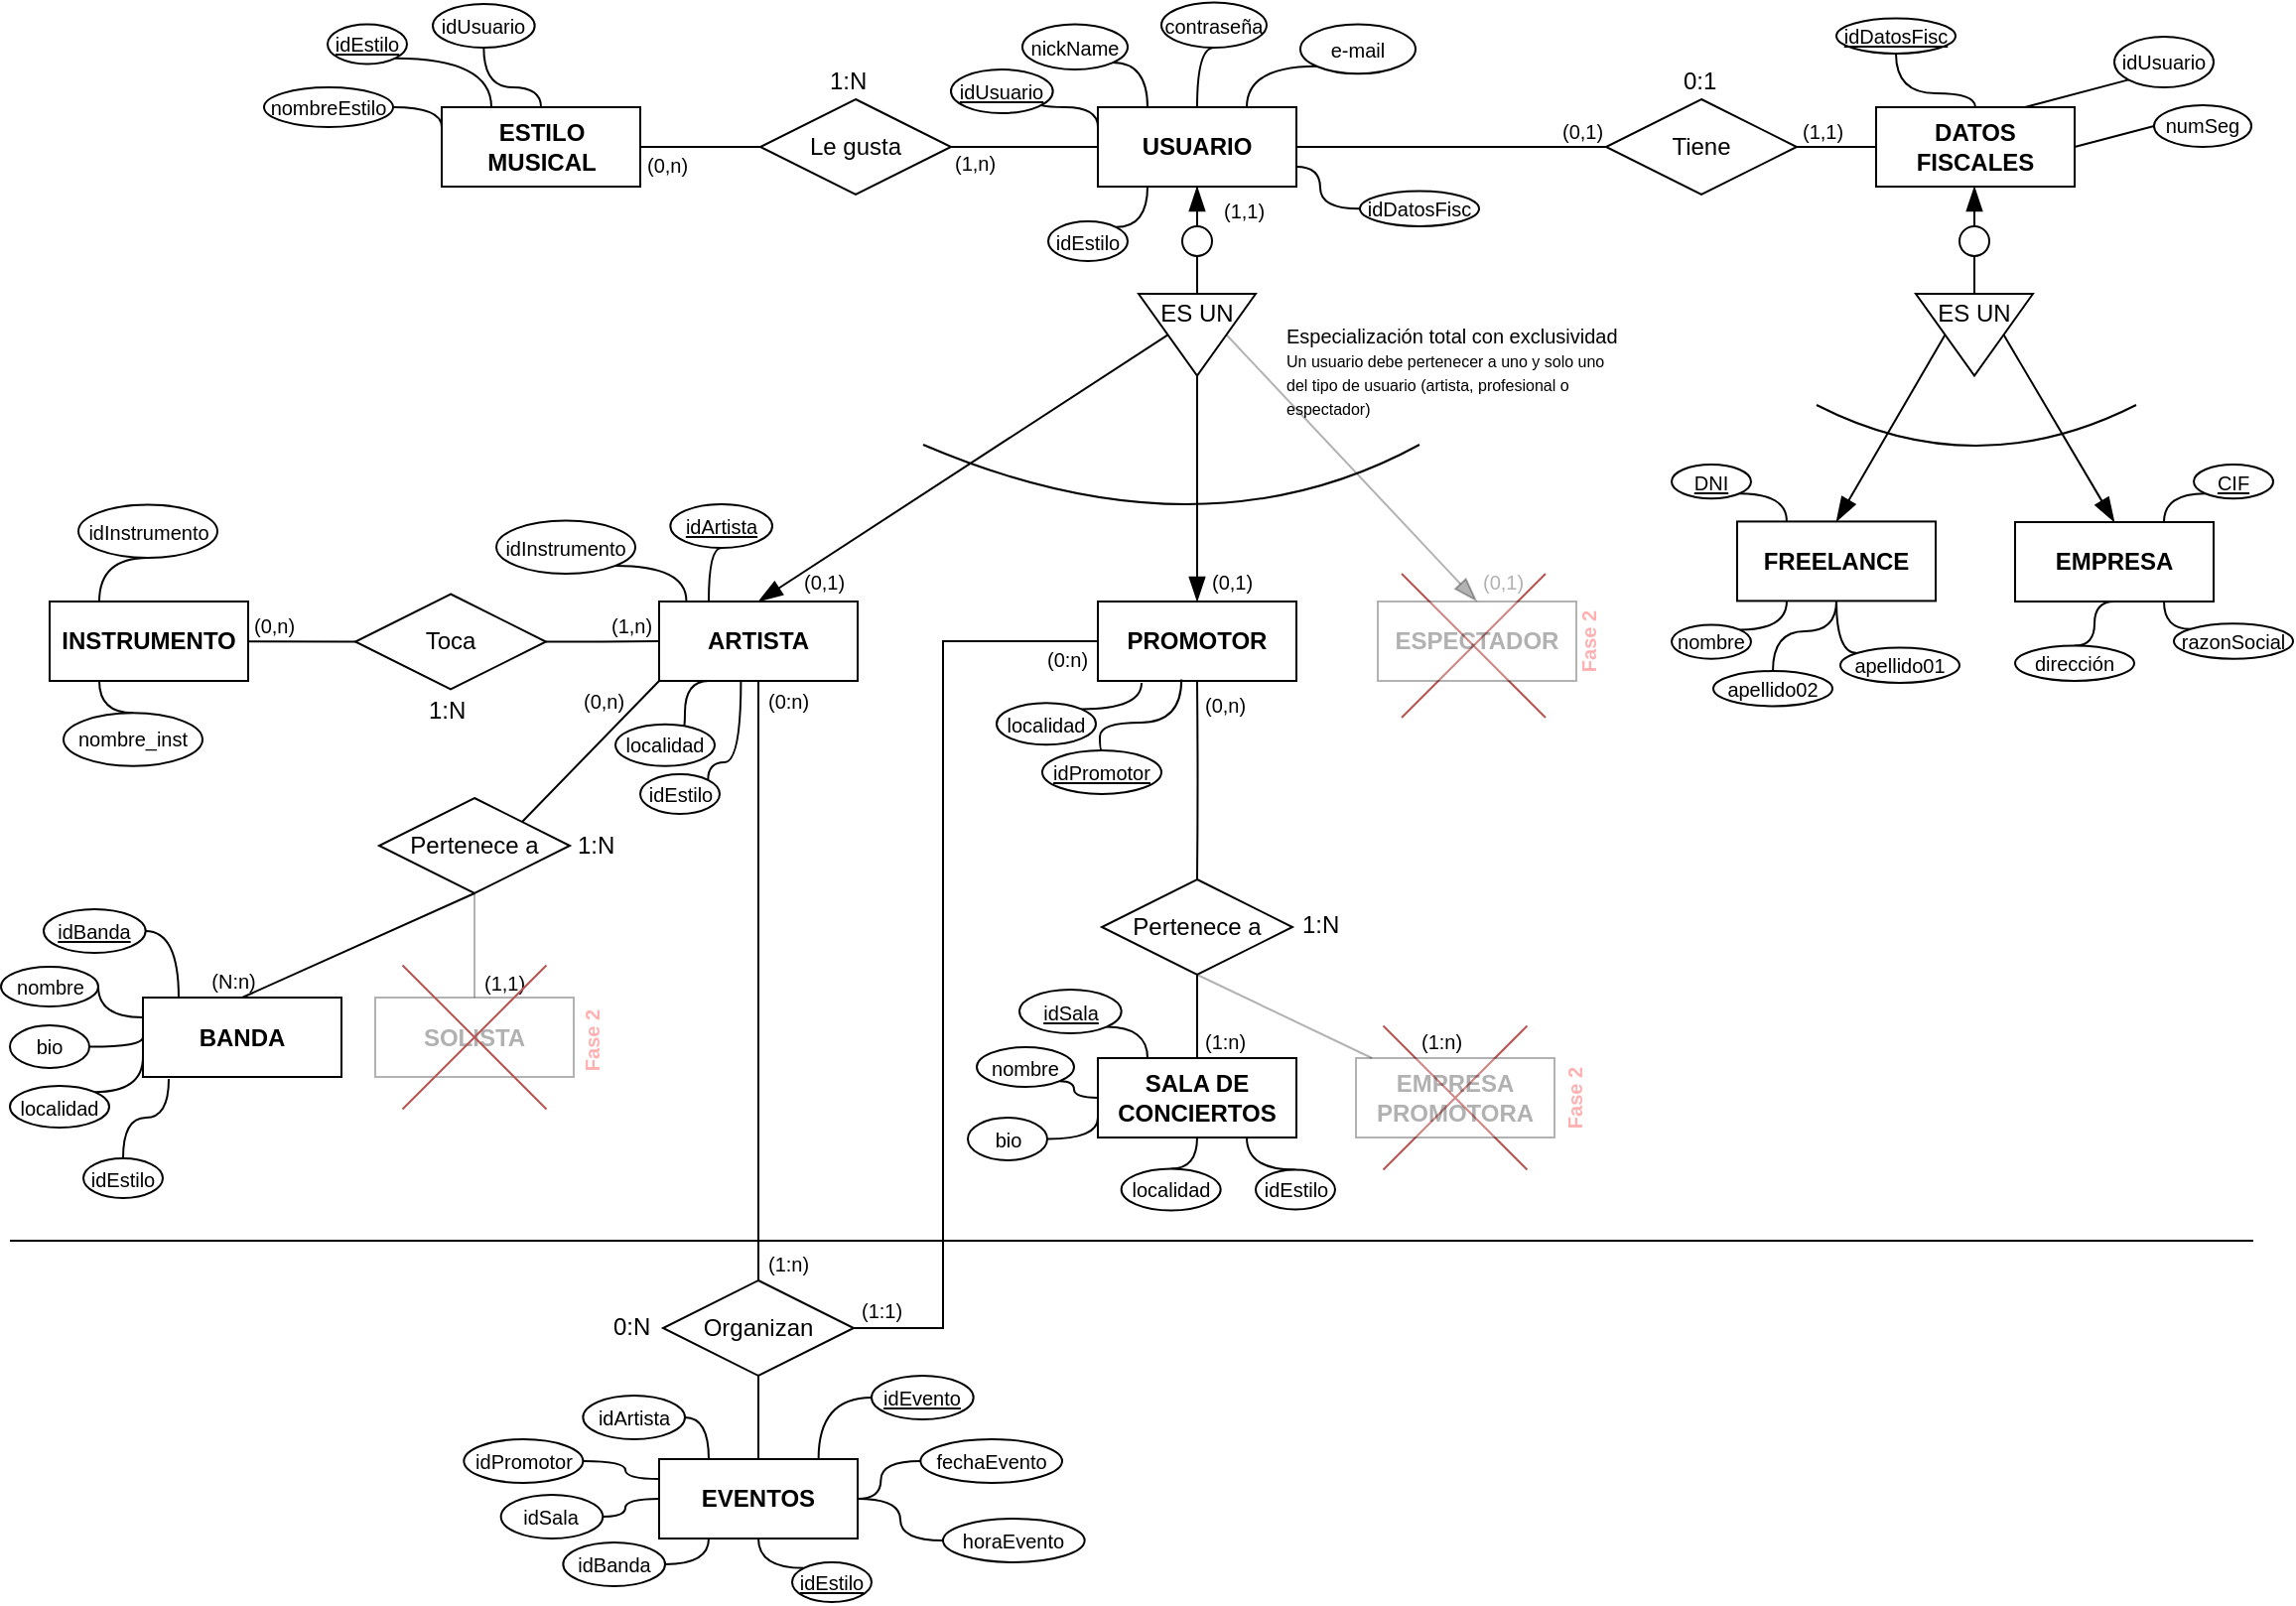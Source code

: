 <mxfile version="14.5.1" type="device"><diagram id="kA73rq3UbrbrJ2y4WX36" name="Página-1"><mxGraphModel dx="981" dy="574" grid="1" gridSize="10" guides="1" tooltips="1" connect="1" arrows="1" fold="1" page="1" pageScale="1" pageWidth="1169" pageHeight="827" math="0" shadow="0"><root><mxCell id="0"/><mxCell id="1" parent="0"/><mxCell id="zawhq5DKMASF1Zy-AZzC-4" value="" style="shape=umlDestroy;strokeColor=#b85450;fillColor=#FF0000;strokeWidth=1;" parent="1" vertex="1"><mxGeometry x="711" y="305" width="72.5" height="72.5" as="geometry"/></mxCell><mxCell id="z0fIPWM9tn7xFBzED4TF-22" value="" style="shape=umlDestroy;strokeColor=#b85450;fillColor=#FF0000;strokeWidth=1;" parent="1" vertex="1"><mxGeometry x="701.75" y="532.75" width="72.5" height="72.5" as="geometry"/></mxCell><mxCell id="zDfjt7TRRJ79SVTRpYC5-22" value="" style="edgeStyle=orthogonalEdgeStyle;orthogonalLoop=1;jettySize=auto;html=1;endArrow=none;endFill=0;startArrow=blockThin;startFill=1;endSize=10;startSize=10;entryX=0.5;entryY=0;entryDx=0;entryDy=0;rounded=0;" parent="1" source="zDfjt7TRRJ79SVTRpYC5-2" target="5ZUB5LzsXJFcUnH5BHxF-18" edge="1"><mxGeometry relative="1" as="geometry"><mxPoint x="608" y="160" as="targetPoint"/></mxGeometry></mxCell><mxCell id="5ZUB5LzsXJFcUnH5BHxF-34" value="" style="edgeStyle=none;curved=1;orthogonalLoop=1;jettySize=auto;html=1;startArrow=none;startFill=0;startSize=10;endArrow=none;endFill=0;endSize=10;fontSize=10;" parent="1" source="zDfjt7TRRJ79SVTRpYC5-2" target="5ZUB5LzsXJFcUnH5BHxF-33" edge="1"><mxGeometry relative="1" as="geometry"/></mxCell><mxCell id="zDfjt7TRRJ79SVTRpYC5-2" value="USUARIO" style="whiteSpace=wrap;html=1;align=center;fontStyle=1" parent="1" vertex="1"><mxGeometry x="558" y="70" width="100" height="40" as="geometry"/></mxCell><mxCell id="zDfjt7TRRJ79SVTRpYC5-12" style="edgeStyle=orthogonalEdgeStyle;curved=1;orthogonalLoop=1;jettySize=auto;html=1;exitX=1;exitY=0.5;exitDx=0;exitDy=0;entryX=0;entryY=0.25;entryDx=0;entryDy=0;endArrow=none;endFill=0;" parent="1" source="zDfjt7TRRJ79SVTRpYC5-4" target="zDfjt7TRRJ79SVTRpYC5-2" edge="1"><mxGeometry relative="1" as="geometry"><Array as="points"><mxPoint x="525" y="70"/><mxPoint x="558" y="70"/></Array></mxGeometry></mxCell><mxCell id="zDfjt7TRRJ79SVTRpYC5-4" value="idUsuario" style="ellipse;whiteSpace=wrap;html=1;align=center;fontStyle=4;fontSize=10;" parent="1" vertex="1"><mxGeometry x="484" y="51" width="51.33" height="22" as="geometry"/></mxCell><mxCell id="zDfjt7TRRJ79SVTRpYC5-11" style="edgeStyle=orthogonalEdgeStyle;orthogonalLoop=1;jettySize=auto;html=1;exitX=1;exitY=1;exitDx=0;exitDy=0;entryX=0.25;entryY=0;entryDx=0;entryDy=0;endArrow=none;endFill=0;curved=1;" parent="1" source="zDfjt7TRRJ79SVTRpYC5-5" target="zDfjt7TRRJ79SVTRpYC5-2" edge="1"><mxGeometry relative="1" as="geometry"/></mxCell><mxCell id="zDfjt7TRRJ79SVTRpYC5-5" value="nickName" style="ellipse;whiteSpace=wrap;html=1;align=center;fontStyle=0;fontSize=10;" parent="1" vertex="1"><mxGeometry x="520" y="28.29" width="53" height="22.71" as="geometry"/></mxCell><mxCell id="zDfjt7TRRJ79SVTRpYC5-13" style="edgeStyle=orthogonalEdgeStyle;curved=1;orthogonalLoop=1;jettySize=auto;html=1;exitX=0.5;exitY=1;exitDx=0;exitDy=0;entryX=0.5;entryY=0;entryDx=0;entryDy=0;endArrow=none;endFill=0;" parent="1" source="zDfjt7TRRJ79SVTRpYC5-6" target="zDfjt7TRRJ79SVTRpYC5-2" edge="1"><mxGeometry relative="1" as="geometry"/></mxCell><mxCell id="zDfjt7TRRJ79SVTRpYC5-6" value="contraseña" style="ellipse;whiteSpace=wrap;html=1;align=center;fontStyle=0;fontSize=10;" parent="1" vertex="1"><mxGeometry x="590" y="17.29" width="53" height="22.71" as="geometry"/></mxCell><mxCell id="zDfjt7TRRJ79SVTRpYC5-14" style="edgeStyle=orthogonalEdgeStyle;curved=1;orthogonalLoop=1;jettySize=auto;html=1;exitX=0;exitY=1;exitDx=0;exitDy=0;entryX=0.75;entryY=0;entryDx=0;entryDy=0;endArrow=none;endFill=0;" parent="1" source="zDfjt7TRRJ79SVTRpYC5-10" target="zDfjt7TRRJ79SVTRpYC5-2" edge="1"><mxGeometry relative="1" as="geometry"/></mxCell><mxCell id="zDfjt7TRRJ79SVTRpYC5-10" value="e-mail" style="ellipse;whiteSpace=wrap;html=1;align=center;fontStyle=0;fontSize=10;" parent="1" vertex="1"><mxGeometry x="660" y="28.29" width="58" height="24.86" as="geometry"/></mxCell><mxCell id="zDfjt7TRRJ79SVTRpYC5-34" value="" style="sketch=0;jumpStyle=sharp;orthogonalLoop=1;jettySize=auto;html=1;shadow=0;endArrow=none;endFill=0;exitX=0;exitY=1;exitDx=0;exitDy=0;entryX=1;entryY=0;entryDx=0;entryDy=0;" parent="1" source="zDfjt7TRRJ79SVTRpYC5-15" target="zDfjt7TRRJ79SVTRpYC5-31" edge="1"><mxGeometry relative="1" as="geometry"/></mxCell><mxCell id="zDfjt7TRRJ79SVTRpYC5-15" value="ARTISTA" style="whiteSpace=wrap;html=1;align=center;fontStyle=1" parent="1" vertex="1"><mxGeometry x="337" y="319" width="100" height="40" as="geometry"/></mxCell><mxCell id="z0fIPWM9tn7xFBzED4TF-3" style="edgeStyle=orthogonalEdgeStyle;orthogonalLoop=1;jettySize=auto;html=1;entryX=1;entryY=0.5;entryDx=0;entryDy=0;endArrow=none;endFill=0;exitX=0;exitY=0.25;exitDx=0;exitDy=0;curved=1;" parent="1" source="zDfjt7TRRJ79SVTRpYC5-16" target="5ZUB5LzsXJFcUnH5BHxF-48" edge="1"><mxGeometry relative="1" as="geometry"><mxPoint x="110" y="499.5" as="sourcePoint"/></mxGeometry></mxCell><mxCell id="zDfjt7TRRJ79SVTRpYC5-16" value="BANDA" style="whiteSpace=wrap;html=1;align=center;fontStyle=1" parent="1" vertex="1"><mxGeometry x="77" y="518.5" width="100" height="40" as="geometry"/></mxCell><mxCell id="zDfjt7TRRJ79SVTRpYC5-18" value="PROMOTOR" style="whiteSpace=wrap;html=1;align=center;fontStyle=1" parent="1" vertex="1"><mxGeometry x="558" y="319" width="100" height="40" as="geometry"/></mxCell><mxCell id="zDfjt7TRRJ79SVTRpYC5-20" value="ESPECTADOR" style="whiteSpace=wrap;html=1;align=center;fontStyle=1;opacity=30;textOpacity=30;" parent="1" vertex="1"><mxGeometry x="699" y="319" width="100" height="40" as="geometry"/></mxCell><mxCell id="zDfjt7TRRJ79SVTRpYC5-23" value="" style="orthogonalLoop=1;jettySize=auto;html=1;endArrow=blockThin;endFill=1;jumpStyle=sharp;rounded=0;exitX=0;exitY=0;exitDx=29.5;exitDy=0;exitPerimeter=0;endSize=10;" parent="1" source="5ZUB5LzsXJFcUnH5BHxF-9" target="zDfjt7TRRJ79SVTRpYC5-18" edge="1"><mxGeometry relative="1" as="geometry"><mxPoint x="608" y="213.0" as="sourcePoint"/></mxGeometry></mxCell><mxCell id="zDfjt7TRRJ79SVTRpYC5-25" style="orthogonalLoop=1;jettySize=auto;html=1;endArrow=blockThin;endFill=1;exitX=0;exitY=0;exitDx=14.75;exitDy=20.65;jumpStyle=sharp;rounded=0;entryX=0.5;entryY=0;entryDx=0;entryDy=0;exitPerimeter=0;endSize=10;textOpacity=30;opacity=30;" parent="1" source="5ZUB5LzsXJFcUnH5BHxF-9" target="zDfjt7TRRJ79SVTRpYC5-20" edge="1"><mxGeometry relative="1" as="geometry"><mxPoint x="608" y="213.0" as="sourcePoint"/></mxGeometry></mxCell><mxCell id="zDfjt7TRRJ79SVTRpYC5-26" style="orthogonalLoop=1;jettySize=auto;html=1;endArrow=blockThin;endFill=1;jumpStyle=sharp;rounded=0;entryX=0.5;entryY=0;entryDx=0;entryDy=0;exitX=0;exitY=0;exitDx=44.25;exitDy=20.65;exitPerimeter=0;endSize=10;" parent="1" source="5ZUB5LzsXJFcUnH5BHxF-9" target="zDfjt7TRRJ79SVTRpYC5-15" edge="1"><mxGeometry relative="1" as="geometry"><mxPoint x="580" y="199" as="sourcePoint"/></mxGeometry></mxCell><mxCell id="zDfjt7TRRJ79SVTRpYC5-35" value="" style="sketch=0;jumpStyle=sharp;orthogonalLoop=1;jettySize=auto;html=1;shadow=0;endArrow=none;endFill=0;entryX=0.5;entryY=0;entryDx=0;entryDy=0;rounded=0;exitX=0.5;exitY=1;exitDx=0;exitDy=0;" parent="1" source="zDfjt7TRRJ79SVTRpYC5-31" target="zDfjt7TRRJ79SVTRpYC5-16" edge="1"><mxGeometry relative="1" as="geometry"/></mxCell><mxCell id="gb5UE7c5eUjrm0hAmpQV-17" value="" style="edgeStyle=orthogonalEdgeStyle;curved=1;rounded=0;orthogonalLoop=1;jettySize=auto;html=1;endArrow=none;endFill=0;opacity=30;" parent="1" source="zDfjt7TRRJ79SVTRpYC5-31" target="gb5UE7c5eUjrm0hAmpQV-16" edge="1"><mxGeometry relative="1" as="geometry"/></mxCell><mxCell id="zDfjt7TRRJ79SVTRpYC5-31" value="Pertenece a" style="shape=rhombus;perimeter=rhombusPerimeter;whiteSpace=wrap;html=1;align=center;gradientColor=none;" parent="1" vertex="1"><mxGeometry x="196" y="418" width="96" height="48" as="geometry"/></mxCell><mxCell id="zDfjt7TRRJ79SVTRpYC5-36" value="1:N" style="text;strokeColor=none;fillColor=none;spacingLeft=4;spacingRight=4;overflow=hidden;rotatable=0;points=[[0,0.5],[1,0.5]];portConstraint=eastwest;fontSize=12;" parent="1" vertex="1"><mxGeometry x="290" y="428" width="40" height="30" as="geometry"/></mxCell><mxCell id="zDfjt7TRRJ79SVTRpYC5-37" value="(0,n)" style="text;strokeColor=none;fillColor=none;spacingLeft=4;spacingRight=4;overflow=hidden;rotatable=0;points=[[0,0.5],[1,0.5]];portConstraint=eastwest;fontSize=10;" parent="1" vertex="1"><mxGeometry x="293" y="357" width="40" height="30" as="geometry"/></mxCell><mxCell id="zDfjt7TRRJ79SVTRpYC5-38" value="(N:n)" style="text;strokeColor=none;fillColor=none;spacingLeft=4;spacingRight=4;overflow=hidden;rotatable=0;points=[[0,0.5],[1,0.5]];portConstraint=eastwest;fontSize=10;" parent="1" vertex="1"><mxGeometry x="105.67" y="498" width="40" height="30" as="geometry"/></mxCell><mxCell id="zDfjt7TRRJ79SVTRpYC5-39" value="" style="edgeStyle=orthogonalEdgeStyle;curved=1;sketch=0;jumpStyle=sharp;orthogonalLoop=1;jettySize=auto;html=1;shadow=0;endArrow=none;endFill=0;" parent="1" target="zDfjt7TRRJ79SVTRpYC5-42" edge="1"><mxGeometry relative="1" as="geometry"><mxPoint x="608" y="359" as="sourcePoint"/></mxGeometry></mxCell><mxCell id="zDfjt7TRRJ79SVTRpYC5-40" value="SALA DE CONCIERTOS" style="whiteSpace=wrap;html=1;align=center;fontStyle=1" parent="1" vertex="1"><mxGeometry x="558" y="549" width="100" height="40" as="geometry"/></mxCell><mxCell id="zDfjt7TRRJ79SVTRpYC5-41" value="" style="sketch=0;jumpStyle=sharp;orthogonalLoop=1;jettySize=auto;html=1;shadow=0;endArrow=none;endFill=0;rounded=0;exitX=0.5;exitY=1;exitDx=0;exitDy=0;" parent="1" source="zDfjt7TRRJ79SVTRpYC5-42" target="zDfjt7TRRJ79SVTRpYC5-40" edge="1"><mxGeometry relative="1" as="geometry"/></mxCell><mxCell id="zDfjt7TRRJ79SVTRpYC5-42" value="Pertenece a" style="shape=rhombus;perimeter=rhombusPerimeter;whiteSpace=wrap;html=1;align=center;gradientColor=none;" parent="1" vertex="1"><mxGeometry x="560" y="459" width="96" height="48" as="geometry"/></mxCell><mxCell id="zDfjt7TRRJ79SVTRpYC5-43" value="1:N" style="text;strokeColor=none;fillColor=none;spacingLeft=4;spacingRight=4;overflow=hidden;rotatable=0;points=[[0,0.5],[1,0.5]];portConstraint=eastwest;fontSize=12;" parent="1" vertex="1"><mxGeometry x="655" y="468" width="40" height="30" as="geometry"/></mxCell><mxCell id="zDfjt7TRRJ79SVTRpYC5-46" value="" style="edgeStyle=none;rounded=0;sketch=0;jumpStyle=sharp;orthogonalLoop=1;jettySize=auto;html=1;shadow=0;endArrow=none;endFill=0;fontSize=10;" parent="1" source="zDfjt7TRRJ79SVTRpYC5-44" target="zDfjt7TRRJ79SVTRpYC5-18" edge="1"><mxGeometry relative="1" as="geometry"/></mxCell><mxCell id="zDfjt7TRRJ79SVTRpYC5-44" value="(0,n)" style="text;strokeColor=none;fillColor=none;spacingLeft=4;spacingRight=4;overflow=hidden;rotatable=0;points=[[0,0.5],[1,0.5]];portConstraint=eastwest;fontSize=10;" parent="1" vertex="1"><mxGeometry x="606" y="359" width="40" height="30" as="geometry"/></mxCell><mxCell id="zDfjt7TRRJ79SVTRpYC5-45" value="(1:n)" style="text;strokeColor=none;fillColor=none;spacingLeft=4;spacingRight=4;overflow=hidden;rotatable=0;points=[[0,0.5],[1,0.5]];portConstraint=eastwest;fontSize=10;" parent="1" vertex="1"><mxGeometry x="606" y="528.5" width="40" height="30" as="geometry"/></mxCell><mxCell id="5ZUB5LzsXJFcUnH5BHxF-1" value="EMPRESA&lt;br&gt;PROMOTORA" style="whiteSpace=wrap;html=1;align=center;fontStyle=1;textOpacity=30;opacity=30;" parent="1" vertex="1"><mxGeometry x="688" y="549" width="100" height="40" as="geometry"/></mxCell><mxCell id="5ZUB5LzsXJFcUnH5BHxF-2" value="" style="sketch=0;jumpStyle=sharp;orthogonalLoop=1;jettySize=auto;html=1;shadow=0;endArrow=none;endFill=0;exitX=0.5;exitY=1;exitDx=0;exitDy=0;rounded=0;opacity=30;" parent="1" source="zDfjt7TRRJ79SVTRpYC5-42" target="5ZUB5LzsXJFcUnH5BHxF-1" edge="1"><mxGeometry relative="1" as="geometry"><mxPoint x="758" y="477" as="sourcePoint"/></mxGeometry></mxCell><mxCell id="5ZUB5LzsXJFcUnH5BHxF-3" value="(1:n)" style="text;strokeColor=none;fillColor=none;spacingLeft=4;spacingRight=4;overflow=hidden;rotatable=0;points=[[0,0.5],[1,0.5]];portConstraint=eastwest;fontSize=10;" parent="1" vertex="1"><mxGeometry x="715" y="528.5" width="40" height="30" as="geometry"/></mxCell><mxCell id="z0fIPWM9tn7xFBzED4TF-27" style="edgeStyle=orthogonalEdgeStyle;orthogonalLoop=1;jettySize=auto;html=1;exitX=1;exitY=1;exitDx=0;exitDy=0;endArrow=none;endFill=0;fontSize=10;fontColor=#FF0000;elbow=vertical;curved=1;entryX=0.137;entryY=-0.01;entryDx=0;entryDy=0;entryPerimeter=0;" parent="1" source="5ZUB5LzsXJFcUnH5BHxF-12" target="zDfjt7TRRJ79SVTRpYC5-15" edge="1"><mxGeometry relative="1" as="geometry"><mxPoint x="350" y="310" as="targetPoint"/></mxGeometry></mxCell><mxCell id="5ZUB5LzsXJFcUnH5BHxF-12" value="idInstrumento" style="ellipse;whiteSpace=wrap;html=1;align=center;fontStyle=0;fontSize=10;" parent="1" vertex="1"><mxGeometry x="255" y="278.29" width="70" height="26.71" as="geometry"/></mxCell><mxCell id="gb5UE7c5eUjrm0hAmpQV-98" style="edgeStyle=orthogonalEdgeStyle;curved=1;orthogonalLoop=1;jettySize=auto;html=1;exitX=1;exitY=0;exitDx=0;exitDy=0;entryX=0.25;entryY=1;entryDx=0;entryDy=0;endArrow=none;endFill=0;strokeColor=#000000;" parent="1" source="5ZUB5LzsXJFcUnH5BHxF-13" target="gb5UE7c5eUjrm0hAmpQV-88" edge="1"><mxGeometry relative="1" as="geometry"/></mxCell><mxCell id="5ZUB5LzsXJFcUnH5BHxF-13" value="nombre" style="ellipse;whiteSpace=wrap;html=1;align=center;fontStyle=0;fontSize=10;" parent="1" vertex="1"><mxGeometry x="847" y="330.71" width="40" height="17.14" as="geometry"/></mxCell><mxCell id="gb5UE7c5eUjrm0hAmpQV-100" style="edgeStyle=orthogonalEdgeStyle;curved=1;orthogonalLoop=1;jettySize=auto;html=1;exitX=0;exitY=0;exitDx=0;exitDy=0;entryX=0.5;entryY=1;entryDx=0;entryDy=0;endArrow=none;endFill=0;strokeColor=#000000;" parent="1" source="5ZUB5LzsXJFcUnH5BHxF-14" target="gb5UE7c5eUjrm0hAmpQV-88" edge="1"><mxGeometry relative="1" as="geometry"/></mxCell><mxCell id="5ZUB5LzsXJFcUnH5BHxF-14" value="apellido01" style="ellipse;whiteSpace=wrap;html=1;align=center;fontStyle=0;fontSize=10;" parent="1" vertex="1"><mxGeometry x="932" y="342.29" width="60" height="17.71" as="geometry"/></mxCell><mxCell id="5ZUB5LzsXJFcUnH5BHxF-39" style="orthogonalLoop=1;jettySize=auto;html=1;exitX=0;exitY=0.5;exitDx=0;exitDy=0;entryX=1;entryY=0.5;entryDx=0;entryDy=0;startArrow=none;startFill=0;startSize=10;endArrow=none;endFill=0;endSize=10;fontSize=10;" parent="1" source="5ZUB5LzsXJFcUnH5BHxF-17" target="5ZUB5LzsXJFcUnH5BHxF-31" edge="1"><mxGeometry relative="1" as="geometry"/></mxCell><mxCell id="5ZUB5LzsXJFcUnH5BHxF-17" value="numSeg" style="ellipse;whiteSpace=wrap;html=1;align=center;fontStyle=0;fontSize=10;" parent="1" vertex="1"><mxGeometry x="1090" y="68.99" width="49.03" height="21.01" as="geometry"/></mxCell><mxCell id="5ZUB5LzsXJFcUnH5BHxF-20" value="" style="edgeStyle=none;rounded=0;orthogonalLoop=1;jettySize=auto;html=1;startArrow=none;startFill=0;startSize=10;endArrow=none;endFill=0;endSize=10;fontSize=10;" parent="1" source="5ZUB5LzsXJFcUnH5BHxF-18" target="5ZUB5LzsXJFcUnH5BHxF-9" edge="1"><mxGeometry relative="1" as="geometry"/></mxCell><mxCell id="5ZUB5LzsXJFcUnH5BHxF-18" value="" style="ellipse;whiteSpace=wrap;html=1;fontSize=10;align=center;" parent="1" vertex="1"><mxGeometry x="600.5" y="130" width="15" height="15" as="geometry"/></mxCell><mxCell id="5ZUB5LzsXJFcUnH5BHxF-23" value="&lt;font style=&quot;font-size: 10px&quot;&gt;Especialización total con exclusividad&lt;/font&gt;&lt;br&gt;&lt;font style=&quot;font-size: 8px ; line-height: 110%&quot;&gt;Un usuario debe pertenecer a uno y solo uno del tipo de usuario (artista, profesional o espectador)&lt;/font&gt;" style="text;strokeColor=none;fillColor=none;spacing=5;spacingTop=0;overflow=hidden;rounded=0;fontSize=10;align=left;whiteSpace=wrap;html=1;" parent="1" vertex="1"><mxGeometry x="648" y="170" width="180" height="90" as="geometry"/></mxCell><mxCell id="5ZUB5LzsXJFcUnH5BHxF-24" value="" style="endArrow=none;html=1;fontSize=10;curved=1;" parent="1" edge="1"><mxGeometry width="50" height="50" relative="1" as="geometry"><mxPoint x="470" y="240" as="sourcePoint"/><mxPoint x="720" y="240" as="targetPoint"/><Array as="points"><mxPoint x="610" y="300"/></Array></mxGeometry></mxCell><mxCell id="5ZUB5LzsXJFcUnH5BHxF-25" value="(0,1)" style="text;strokeColor=none;fillColor=none;spacingLeft=4;spacingRight=4;overflow=hidden;rotatable=0;points=[[0,0.5],[1,0.5]];portConstraint=eastwest;fontSize=10;" parent="1" vertex="1"><mxGeometry x="404" y="297" width="40" height="30" as="geometry"/></mxCell><mxCell id="5ZUB5LzsXJFcUnH5BHxF-26" value="(0,1)" style="text;strokeColor=none;fillColor=none;spacingLeft=4;spacingRight=4;overflow=hidden;rotatable=0;points=[[0,0.5],[1,0.5]];portConstraint=eastwest;fontSize=10;" parent="1" vertex="1"><mxGeometry x="609.5" y="297" width="40" height="30" as="geometry"/></mxCell><mxCell id="5ZUB5LzsXJFcUnH5BHxF-27" value="(0,1)" style="text;strokeColor=none;fillColor=none;spacingLeft=4;spacingRight=4;overflow=hidden;rotatable=0;points=[[0,0.5],[1,0.5]];portConstraint=eastwest;fontSize=10;textOpacity=30;opacity=30;" parent="1" vertex="1"><mxGeometry x="746" y="297" width="40" height="30" as="geometry"/></mxCell><mxCell id="5ZUB5LzsXJFcUnH5BHxF-28" value="(1,1)" style="text;strokeColor=none;fillColor=none;spacingLeft=4;spacingRight=4;overflow=hidden;rotatable=0;points=[[0,0.5],[1,0.5]];portConstraint=eastwest;fontSize=10;" parent="1" vertex="1"><mxGeometry x="615.5" y="110" width="40" height="30" as="geometry"/></mxCell><mxCell id="5ZUB5LzsXJFcUnH5BHxF-29" value="" style="group" parent="1" vertex="1" connectable="0"><mxGeometry x="578.5" y="160" width="59" height="45.3" as="geometry"/></mxCell><mxCell id="5ZUB5LzsXJFcUnH5BHxF-9" value="" style="verticalLabelPosition=bottom;verticalAlign=top;html=1;shape=mxgraph.basic.acute_triangle;dx=0.5;rotation=-180;" parent="5ZUB5LzsXJFcUnH5BHxF-29" vertex="1"><mxGeometry y="4" width="59" height="41.3" as="geometry"/></mxCell><mxCell id="5ZUB5LzsXJFcUnH5BHxF-10" value="ES UN" style="text;strokeColor=none;fillColor=none;spacingLeft=4;spacingRight=4;overflow=hidden;rotatable=0;points=[[0,0.5],[1,0.5]];portConstraint=eastwest;fontSize=12;align=center;" parent="5ZUB5LzsXJFcUnH5BHxF-29" vertex="1"><mxGeometry x="3.5" width="52" height="21" as="geometry"/></mxCell><mxCell id="gb5UE7c5eUjrm0hAmpQV-99" style="edgeStyle=orthogonalEdgeStyle;curved=1;orthogonalLoop=1;jettySize=auto;html=1;exitX=0.5;exitY=0;exitDx=0;exitDy=0;entryX=0.5;entryY=1;entryDx=0;entryDy=0;endArrow=none;endFill=0;strokeColor=#000000;" parent="1" source="5ZUB5LzsXJFcUnH5BHxF-30" target="gb5UE7c5eUjrm0hAmpQV-88" edge="1"><mxGeometry relative="1" as="geometry"/></mxCell><mxCell id="5ZUB5LzsXJFcUnH5BHxF-30" value="apellido02" style="ellipse;whiteSpace=wrap;html=1;align=center;fontStyle=0;fontSize=10;" parent="1" vertex="1"><mxGeometry x="868" y="354.0" width="60" height="17.71" as="geometry"/></mxCell><mxCell id="5ZUB5LzsXJFcUnH5BHxF-31" value="DATOS&lt;br&gt;FISCALES" style="whiteSpace=wrap;html=1;align=center;fontStyle=1" parent="1" vertex="1"><mxGeometry x="950" y="70" width="100" height="40" as="geometry"/></mxCell><mxCell id="5ZUB5LzsXJFcUnH5BHxF-35" value="" style="edgeStyle=none;curved=1;orthogonalLoop=1;jettySize=auto;html=1;startArrow=none;startFill=0;startSize=10;endArrow=none;endFill=0;endSize=10;fontSize=10;" parent="1" source="5ZUB5LzsXJFcUnH5BHxF-33" target="5ZUB5LzsXJFcUnH5BHxF-31" edge="1"><mxGeometry relative="1" as="geometry"/></mxCell><mxCell id="5ZUB5LzsXJFcUnH5BHxF-33" value="Tiene" style="shape=rhombus;perimeter=rhombusPerimeter;whiteSpace=wrap;html=1;align=center;gradientColor=none;" parent="1" vertex="1"><mxGeometry x="814" y="66" width="96" height="48" as="geometry"/></mxCell><mxCell id="5ZUB5LzsXJFcUnH5BHxF-36" value="0:1" style="text;strokeColor=none;fillColor=none;spacingLeft=4;spacingRight=4;overflow=hidden;rotatable=0;points=[[0,0.5],[1,0.5]];portConstraint=eastwest;fontSize=12;" parent="1" vertex="1"><mxGeometry x="847" y="43" width="40" height="30" as="geometry"/></mxCell><mxCell id="5ZUB5LzsXJFcUnH5BHxF-41" style="orthogonalLoop=1;jettySize=auto;html=1;exitX=0;exitY=1;exitDx=0;exitDy=0;entryX=0.75;entryY=0;entryDx=0;entryDy=0;startArrow=none;startFill=0;startSize=10;endArrow=none;endFill=0;endSize=10;fontSize=10;" parent="1" source="5ZUB5LzsXJFcUnH5BHxF-37" target="5ZUB5LzsXJFcUnH5BHxF-31" edge="1"><mxGeometry relative="1" as="geometry"/></mxCell><mxCell id="5ZUB5LzsXJFcUnH5BHxF-37" value="idUsuario" style="ellipse;whiteSpace=wrap;html=1;align=center;fontStyle=0;fontSize=10;" parent="1" vertex="1"><mxGeometry x="1070" y="34.56" width="50" height="25.44" as="geometry"/></mxCell><mxCell id="zbeX8sUEjYghos_mvobh-1" value="" style="edgeStyle=orthogonalEdgeStyle;rounded=0;orthogonalLoop=1;jettySize=auto;html=1;entryX=0.5;entryY=1;entryDx=0;entryDy=0;endArrow=none;endFill=0;" parent="1" source="5ZUB5LzsXJFcUnH5BHxF-47" target="zDfjt7TRRJ79SVTRpYC5-15" edge="1"><mxGeometry relative="1" as="geometry"/></mxCell><mxCell id="zbeX8sUEjYghos_mvobh-2" style="edgeStyle=orthogonalEdgeStyle;rounded=0;orthogonalLoop=1;jettySize=auto;html=1;exitX=1;exitY=0.5;exitDx=0;exitDy=0;entryX=0;entryY=0.5;entryDx=0;entryDy=0;endArrow=none;endFill=0;" parent="1" source="5ZUB5LzsXJFcUnH5BHxF-47" target="zDfjt7TRRJ79SVTRpYC5-18" edge="1"><mxGeometry relative="1" as="geometry"><Array as="points"><mxPoint x="480" y="685"/><mxPoint x="480" y="339"/></Array></mxGeometry></mxCell><mxCell id="5ZUB5LzsXJFcUnH5BHxF-47" value="Organizan" style="shape=rhombus;perimeter=rhombusPerimeter;whiteSpace=wrap;html=1;align=center;gradientColor=none;" parent="1" vertex="1"><mxGeometry x="339" y="661" width="96" height="48" as="geometry"/></mxCell><mxCell id="5ZUB5LzsXJFcUnH5BHxF-48" value="nombre" style="ellipse;whiteSpace=wrap;html=1;align=center;fontStyle=0;fontSize=10;" parent="1" vertex="1"><mxGeometry x="5.5" y="503" width="49" height="20" as="geometry"/></mxCell><mxCell id="z0fIPWM9tn7xFBzED4TF-4" style="edgeStyle=orthogonalEdgeStyle;curved=1;orthogonalLoop=1;jettySize=auto;html=1;exitX=1;exitY=0.5;exitDx=0;exitDy=0;endArrow=none;endFill=0;entryX=0;entryY=0.5;entryDx=0;entryDy=0;" parent="1" source="zawhq5DKMASF1Zy-AZzC-1" target="zDfjt7TRRJ79SVTRpYC5-16" edge="1"><mxGeometry relative="1" as="geometry"><mxPoint x="54" y="528.5" as="targetPoint"/></mxGeometry></mxCell><mxCell id="zawhq5DKMASF1Zy-AZzC-1" value="bio" style="ellipse;whiteSpace=wrap;html=1;align=center;fontStyle=0;fontSize=10;" parent="1" vertex="1"><mxGeometry x="10" y="532.5" width="40" height="21.5" as="geometry"/></mxCell><mxCell id="z0fIPWM9tn7xFBzED4TF-5" style="edgeStyle=orthogonalEdgeStyle;orthogonalLoop=1;jettySize=auto;html=1;exitX=1;exitY=0;exitDx=0;exitDy=0;endArrow=none;endFill=0;rounded=1;curved=1;entryX=0;entryY=0.75;entryDx=0;entryDy=0;" parent="1" source="zawhq5DKMASF1Zy-AZzC-2" target="zDfjt7TRRJ79SVTRpYC5-16" edge="1"><mxGeometry relative="1" as="geometry"><mxPoint x="70" y="559.5" as="targetPoint"/></mxGeometry></mxCell><mxCell id="zawhq5DKMASF1Zy-AZzC-2" value="localidad" style="ellipse;whiteSpace=wrap;html=1;align=center;fontStyle=0;fontSize=10;" parent="1" vertex="1"><mxGeometry x="10" y="563" width="50" height="21" as="geometry"/></mxCell><mxCell id="z0fIPWM9tn7xFBzED4TF-6" style="edgeStyle=orthogonalEdgeStyle;curved=1;orthogonalLoop=1;jettySize=auto;html=1;exitX=0.5;exitY=0;exitDx=0;exitDy=0;entryX=0.13;entryY=1.025;entryDx=0;entryDy=0;entryPerimeter=0;endArrow=none;endFill=0;" parent="1" source="zawhq5DKMASF1Zy-AZzC-3" target="zDfjt7TRRJ79SVTRpYC5-16" edge="1"><mxGeometry relative="1" as="geometry"/></mxCell><mxCell id="zawhq5DKMASF1Zy-AZzC-3" value="idEstilo" style="ellipse;whiteSpace=wrap;html=1;align=center;fontStyle=0;fontSize=10;" parent="1" vertex="1"><mxGeometry x="47" y="599.5" width="40" height="20" as="geometry"/></mxCell><mxCell id="z0fIPWM9tn7xFBzED4TF-20" value="(1:1)" style="text;strokeColor=none;fillColor=none;spacingLeft=4;spacingRight=4;overflow=hidden;rotatable=0;points=[[0,0.5],[1,0.5]];portConstraint=eastwest;fontSize=10;" parent="1" vertex="1"><mxGeometry x="433" y="664" width="40" height="30" as="geometry"/></mxCell><mxCell id="z0fIPWM9tn7xFBzED4TF-23" value="Fase 2" style="text;overflow=hidden;fontSize=10;align=center;whiteSpace=wrap;html=1;verticalAlign=middle;horizontal=0;fontStyle=1;textOpacity=30;opacity=30;fontColor=#FF0000;" parent="1" vertex="1"><mxGeometry x="796" y="314" width="18" height="50" as="geometry"/></mxCell><mxCell id="z0fIPWM9tn7xFBzED4TF-24" value="Fase 2" style="text;overflow=hidden;fontSize=10;align=center;whiteSpace=wrap;html=1;verticalAlign=middle;horizontal=0;fontStyle=1;textOpacity=30;opacity=30;fontColor=#FF0000;" parent="1" vertex="1"><mxGeometry x="789" y="544" width="18" height="50" as="geometry"/></mxCell><mxCell id="z0fIPWM9tn7xFBzED4TF-29" style="edgeStyle=orthogonalEdgeStyle;orthogonalLoop=1;jettySize=auto;html=1;endArrow=none;endFill=0;fontSize=10;fontColor=#FF0000;entryX=0.25;entryY=1;entryDx=0;entryDy=0;curved=1;exitX=0.5;exitY=0;exitDx=0;exitDy=0;" parent="1" source="z0fIPWM9tn7xFBzED4TF-26" target="zDfjt7TRRJ79SVTRpYC5-15" edge="1"><mxGeometry relative="1" as="geometry"><mxPoint x="340" y="370" as="sourcePoint"/><Array as="points"><mxPoint x="350" y="391"/><mxPoint x="350" y="359"/></Array></mxGeometry></mxCell><mxCell id="z0fIPWM9tn7xFBzED4TF-26" value="localidad" style="ellipse;whiteSpace=wrap;html=1;align=center;fontStyle=0;fontSize=10;" parent="1" vertex="1"><mxGeometry x="315" y="380.85" width="50" height="21" as="geometry"/></mxCell><mxCell id="g-Arr_R71R_ITWgBV6nY-4" style="edgeStyle=orthogonalEdgeStyle;curved=1;rounded=1;orthogonalLoop=1;jettySize=auto;html=1;exitX=1;exitY=0.5;exitDx=0;exitDy=0;entryX=0.18;entryY=0.004;entryDx=0;entryDy=0;entryPerimeter=0;endArrow=none;endFill=0;" parent="1" source="g-Arr_R71R_ITWgBV6nY-3" target="zDfjt7TRRJ79SVTRpYC5-16" edge="1"><mxGeometry relative="1" as="geometry"/></mxCell><mxCell id="g-Arr_R71R_ITWgBV6nY-3" value="idBanda" style="ellipse;whiteSpace=wrap;html=1;align=center;fontStyle=4;fontSize=10;" parent="1" vertex="1"><mxGeometry x="27" y="474" width="51.33" height="22" as="geometry"/></mxCell><mxCell id="g-Arr_R71R_ITWgBV6nY-6" style="edgeStyle=orthogonalEdgeStyle;curved=1;rounded=1;orthogonalLoop=1;jettySize=auto;html=1;exitX=0.5;exitY=1;exitDx=0;exitDy=0;entryX=0.25;entryY=0;entryDx=0;entryDy=0;endArrow=none;endFill=0;" parent="1" source="g-Arr_R71R_ITWgBV6nY-5" target="zDfjt7TRRJ79SVTRpYC5-15" edge="1"><mxGeometry relative="1" as="geometry"/></mxCell><mxCell id="g-Arr_R71R_ITWgBV6nY-5" value="idArtista" style="ellipse;whiteSpace=wrap;html=1;align=center;fontStyle=4;fontSize=10;" parent="1" vertex="1"><mxGeometry x="342.67" y="270" width="51.33" height="22" as="geometry"/></mxCell><mxCell id="gb5UE7c5eUjrm0hAmpQV-2" value="" style="edgeStyle=orthogonalEdgeStyle;rounded=0;orthogonalLoop=1;jettySize=auto;html=1;entryX=0;entryY=0.5;entryDx=0;entryDy=0;endArrow=none;endFill=0;" parent="1" source="gb5UE7c5eUjrm0hAmpQV-1" target="zDfjt7TRRJ79SVTRpYC5-15" edge="1"><mxGeometry relative="1" as="geometry"/></mxCell><mxCell id="gb5UE7c5eUjrm0hAmpQV-4" value="" style="rounded=0;orthogonalLoop=1;jettySize=auto;html=1;endArrow=none;endFill=0;exitX=0;exitY=0.5;exitDx=0;exitDy=0;" parent="1" source="gb5UE7c5eUjrm0hAmpQV-1" target="gb5UE7c5eUjrm0hAmpQV-3" edge="1"><mxGeometry relative="1" as="geometry"><mxPoint x="164.071" y="339.286" as="sourcePoint"/></mxGeometry></mxCell><mxCell id="gb5UE7c5eUjrm0hAmpQV-1" value="Toca" style="shape=rhombus;perimeter=rhombusPerimeter;whiteSpace=wrap;html=1;align=center;gradientColor=none;" parent="1" vertex="1"><mxGeometry x="184" y="315.25" width="96" height="48" as="geometry"/></mxCell><mxCell id="gb5UE7c5eUjrm0hAmpQV-3" value="INSTRUMENTO" style="whiteSpace=wrap;html=1;align=center;fontStyle=1" parent="1" vertex="1"><mxGeometry x="30" y="319" width="100" height="40" as="geometry"/></mxCell><mxCell id="gb5UE7c5eUjrm0hAmpQV-8" style="edgeStyle=orthogonalEdgeStyle;curved=1;rounded=0;orthogonalLoop=1;jettySize=auto;html=1;exitX=0.5;exitY=1;exitDx=0;exitDy=0;entryX=0.25;entryY=0;entryDx=0;entryDy=0;endArrow=none;endFill=0;" parent="1" source="gb5UE7c5eUjrm0hAmpQV-5" target="gb5UE7c5eUjrm0hAmpQV-3" edge="1"><mxGeometry relative="1" as="geometry"><Array as="points"><mxPoint x="55" y="297"/></Array></mxGeometry></mxCell><mxCell id="gb5UE7c5eUjrm0hAmpQV-5" value="idInstrumento" style="ellipse;whiteSpace=wrap;html=1;align=center;fontStyle=0;fontSize=10;" parent="1" vertex="1"><mxGeometry x="44.5" y="270.29" width="70" height="26.71" as="geometry"/></mxCell><mxCell id="gb5UE7c5eUjrm0hAmpQV-7" style="edgeStyle=orthogonalEdgeStyle;orthogonalLoop=1;jettySize=auto;html=1;exitX=0.5;exitY=0;exitDx=0;exitDy=0;entryX=0.25;entryY=1;entryDx=0;entryDy=0;endArrow=none;endFill=0;curved=1;" parent="1" source="gb5UE7c5eUjrm0hAmpQV-6" target="gb5UE7c5eUjrm0hAmpQV-3" edge="1"><mxGeometry relative="1" as="geometry"/></mxCell><mxCell id="gb5UE7c5eUjrm0hAmpQV-6" value="nombre_inst" style="ellipse;whiteSpace=wrap;html=1;align=center;fontStyle=0;fontSize=10;" parent="1" vertex="1"><mxGeometry x="37" y="375.14" width="70" height="26.71" as="geometry"/></mxCell><mxCell id="gb5UE7c5eUjrm0hAmpQV-9" value="(0,n)" style="text;strokeColor=none;fillColor=none;spacingLeft=4;spacingRight=4;overflow=hidden;rotatable=0;points=[[0,0.5],[1,0.5]];portConstraint=eastwest;fontSize=10;" parent="1" vertex="1"><mxGeometry x="127" y="319" width="40" height="30" as="geometry"/></mxCell><mxCell id="gb5UE7c5eUjrm0hAmpQV-10" value="(1,n)" style="text;strokeColor=none;fillColor=none;spacingLeft=4;spacingRight=4;overflow=hidden;rotatable=0;points=[[0,0.5],[1,0.5]];portConstraint=eastwest;fontSize=10;" parent="1" vertex="1"><mxGeometry x="307" y="319" width="40" height="30" as="geometry"/></mxCell><mxCell id="gb5UE7c5eUjrm0hAmpQV-11" value="1:N" style="text;strokeColor=none;fillColor=none;spacingLeft=4;spacingRight=4;overflow=hidden;rotatable=0;points=[[0,0.5],[1,0.5]];portConstraint=eastwest;fontSize=12;" parent="1" vertex="1"><mxGeometry x="215" y="360" width="40" height="30" as="geometry"/></mxCell><mxCell id="gb5UE7c5eUjrm0hAmpQV-13" style="edgeStyle=orthogonalEdgeStyle;orthogonalLoop=1;jettySize=auto;html=1;exitX=0.5;exitY=1;exitDx=0;exitDy=0;entryX=0.5;entryY=0;entryDx=0;entryDy=0;endArrow=none;endFill=0;curved=1;" parent="1" source="gb5UE7c5eUjrm0hAmpQV-12" target="5ZUB5LzsXJFcUnH5BHxF-31" edge="1"><mxGeometry relative="1" as="geometry"/></mxCell><mxCell id="gb5UE7c5eUjrm0hAmpQV-12" value="idDatosFisc" style="ellipse;whiteSpace=wrap;html=1;align=center;fontStyle=4;fontSize=10;" parent="1" vertex="1"><mxGeometry x="930" y="25.29" width="60" height="17.71" as="geometry"/></mxCell><mxCell id="gb5UE7c5eUjrm0hAmpQV-52" value="" style="edgeStyle=orthogonalEdgeStyle;curved=1;orthogonalLoop=1;jettySize=auto;html=1;endArrow=none;endFill=0;entryX=1;entryY=0.75;entryDx=0;entryDy=0;" parent="1" source="gb5UE7c5eUjrm0hAmpQV-14" target="zDfjt7TRRJ79SVTRpYC5-2" edge="1"><mxGeometry relative="1" as="geometry"/></mxCell><mxCell id="gb5UE7c5eUjrm0hAmpQV-14" value="idDatosFisc" style="ellipse;whiteSpace=wrap;html=1;align=center;fontStyle=0;fontSize=10;" parent="1" vertex="1"><mxGeometry x="690" y="112.29" width="60" height="17.71" as="geometry"/></mxCell><mxCell id="gb5UE7c5eUjrm0hAmpQV-16" value="SOLISTA" style="whiteSpace=wrap;html=1;align=center;fontStyle=1;textOpacity=30;opacity=30;" parent="1" vertex="1"><mxGeometry x="194" y="518.5" width="100" height="40" as="geometry"/></mxCell><mxCell id="gb5UE7c5eUjrm0hAmpQV-19" value="(1,1)" style="text;strokeColor=none;fillColor=none;spacingLeft=4;spacingRight=4;overflow=hidden;rotatable=0;points=[[0,0.5],[1,0.5]];portConstraint=eastwest;fontSize=10;" parent="1" vertex="1"><mxGeometry x="243" y="499" width="40" height="30" as="geometry"/></mxCell><mxCell id="gb5UE7c5eUjrm0hAmpQV-81" style="edgeStyle=orthogonalEdgeStyle;curved=1;orthogonalLoop=1;jettySize=auto;html=1;exitX=1;exitY=0;exitDx=0;exitDy=0;entryX=0.25;entryY=1;entryDx=0;entryDy=0;endArrow=none;endFill=0;strokeColor=#000000;" parent="1" source="gb5UE7c5eUjrm0hAmpQV-50" target="zDfjt7TRRJ79SVTRpYC5-2" edge="1"><mxGeometry relative="1" as="geometry"/></mxCell><mxCell id="gb5UE7c5eUjrm0hAmpQV-50" value="idEstilo" style="ellipse;whiteSpace=wrap;html=1;align=center;fontStyle=0;fontSize=10;" parent="1" vertex="1"><mxGeometry x="533.0" y="127.5" width="40" height="20" as="geometry"/></mxCell><mxCell id="gb5UE7c5eUjrm0hAmpQV-57" value="(0,1)" style="text;strokeColor=none;fillColor=none;spacingLeft=4;spacingRight=4;overflow=hidden;rotatable=0;points=[[0,0.5],[1,0.5]];portConstraint=eastwest;fontSize=10;" parent="1" vertex="1"><mxGeometry x="786" y="70" width="40" height="30" as="geometry"/></mxCell><mxCell id="gb5UE7c5eUjrm0hAmpQV-58" value="(1,1)" style="text;strokeColor=none;fillColor=none;spacingLeft=4;spacingRight=4;overflow=hidden;rotatable=0;points=[[0,0.5],[1,0.5]];portConstraint=eastwest;fontSize=10;" parent="1" vertex="1"><mxGeometry x="907" y="70" width="40" height="30" as="geometry"/></mxCell><mxCell id="gb5UE7c5eUjrm0hAmpQV-60" value="" style="shape=umlDestroy;strokeColor=#b85450;fillColor=#FF0000;strokeWidth=1;" parent="1" vertex="1"><mxGeometry x="207.75" y="502.25" width="72.5" height="72.5" as="geometry"/></mxCell><mxCell id="gb5UE7c5eUjrm0hAmpQV-61" value="1:N" style="text;strokeColor=none;fillColor=none;spacingLeft=4;spacingRight=4;overflow=hidden;rotatable=0;points=[[0,0.5],[1,0.5]];portConstraint=eastwest;fontSize=12;" parent="1" vertex="1"><mxGeometry x="417" y="43.0" width="40" height="30" as="geometry"/></mxCell><mxCell id="gb5UE7c5eUjrm0hAmpQV-62" value="(0,n)" style="text;strokeColor=none;fillColor=none;spacingLeft=4;spacingRight=4;overflow=hidden;rotatable=0;points=[[0,0.5],[1,0.5]];portConstraint=eastwest;fontSize=10;" parent="1" vertex="1"><mxGeometry x="325" y="87" width="40" height="30" as="geometry"/></mxCell><mxCell id="gb5UE7c5eUjrm0hAmpQV-74" value="" style="edgeStyle=orthogonalEdgeStyle;curved=1;orthogonalLoop=1;jettySize=auto;html=1;endArrow=none;endFill=0;strokeColor=#000000;" parent="1" source="gb5UE7c5eUjrm0hAmpQV-64" target="gb5UE7c5eUjrm0hAmpQV-71" edge="1"><mxGeometry relative="1" as="geometry"/></mxCell><mxCell id="gb5UE7c5eUjrm0hAmpQV-64" value="ESTILO&lt;br&gt;MUSICAL" style="whiteSpace=wrap;html=1;align=center;fontStyle=1" parent="1" vertex="1"><mxGeometry x="227.5" y="70" width="100" height="40" as="geometry"/></mxCell><mxCell id="gb5UE7c5eUjrm0hAmpQV-79" style="edgeStyle=orthogonalEdgeStyle;curved=1;orthogonalLoop=1;jettySize=auto;html=1;exitX=1;exitY=1;exitDx=0;exitDy=0;entryX=0.25;entryY=0;entryDx=0;entryDy=0;endArrow=none;endFill=0;strokeColor=#000000;" parent="1" source="gb5UE7c5eUjrm0hAmpQV-66" target="gb5UE7c5eUjrm0hAmpQV-64" edge="1"><mxGeometry relative="1" as="geometry"/></mxCell><mxCell id="gb5UE7c5eUjrm0hAmpQV-66" value="idEstilo" style="ellipse;whiteSpace=wrap;html=1;align=center;fontStyle=4;fontSize=10;" parent="1" vertex="1"><mxGeometry x="170" y="28.29" width="40" height="20" as="geometry"/></mxCell><mxCell id="gb5UE7c5eUjrm0hAmpQV-78" style="edgeStyle=orthogonalEdgeStyle;curved=1;orthogonalLoop=1;jettySize=auto;html=1;exitX=1;exitY=0.5;exitDx=0;exitDy=0;entryX=0;entryY=0.25;entryDx=0;entryDy=0;endArrow=none;endFill=0;strokeColor=#000000;" parent="1" source="gb5UE7c5eUjrm0hAmpQV-68" target="gb5UE7c5eUjrm0hAmpQV-64" edge="1"><mxGeometry relative="1" as="geometry"/></mxCell><mxCell id="gb5UE7c5eUjrm0hAmpQV-68" value="nombreEstilo" style="ellipse;whiteSpace=wrap;html=1;align=center;fontStyle=0;fontSize=10;" parent="1" vertex="1"><mxGeometry x="138" y="60.0" width="65" height="20" as="geometry"/></mxCell><mxCell id="gb5UE7c5eUjrm0hAmpQV-80" style="edgeStyle=orthogonalEdgeStyle;curved=1;orthogonalLoop=1;jettySize=auto;html=1;exitX=0.5;exitY=1;exitDx=0;exitDy=0;entryX=0.5;entryY=0;entryDx=0;entryDy=0;endArrow=none;endFill=0;strokeColor=#000000;" parent="1" source="gb5UE7c5eUjrm0hAmpQV-70" target="gb5UE7c5eUjrm0hAmpQV-64" edge="1"><mxGeometry relative="1" as="geometry"/></mxCell><mxCell id="gb5UE7c5eUjrm0hAmpQV-70" value="idUsuario" style="ellipse;whiteSpace=wrap;html=1;align=center;fontStyle=0;fontSize=10;" parent="1" vertex="1"><mxGeometry x="223.0" y="18.0" width="51.33" height="22" as="geometry"/></mxCell><mxCell id="gb5UE7c5eUjrm0hAmpQV-73" value="" style="edgeStyle=orthogonalEdgeStyle;curved=1;orthogonalLoop=1;jettySize=auto;html=1;endArrow=none;endFill=0;strokeColor=#000000;" parent="1" source="gb5UE7c5eUjrm0hAmpQV-71" target="zDfjt7TRRJ79SVTRpYC5-2" edge="1"><mxGeometry relative="1" as="geometry"/></mxCell><mxCell id="gb5UE7c5eUjrm0hAmpQV-71" value="Le gusta" style="shape=rhombus;perimeter=rhombusPerimeter;whiteSpace=wrap;html=1;align=center;gradientColor=none;" parent="1" vertex="1"><mxGeometry x="388" y="66" width="96" height="48" as="geometry"/></mxCell><mxCell id="gb5UE7c5eUjrm0hAmpQV-72" value="(1,n)" style="text;strokeColor=none;fillColor=none;spacingLeft=4;spacingRight=4;overflow=hidden;rotatable=0;points=[[0,0.5],[1,0.5]];portConstraint=eastwest;fontSize=10;" parent="1" vertex="1"><mxGeometry x="480" y="86" width="40" height="30" as="geometry"/></mxCell><mxCell id="gb5UE7c5eUjrm0hAmpQV-82" value="" style="edgeStyle=orthogonalEdgeStyle;orthogonalLoop=1;jettySize=auto;html=1;endArrow=none;endFill=0;startArrow=blockThin;startFill=1;endSize=10;startSize=10;entryX=0.5;entryY=0;entryDx=0;entryDy=0;rounded=0;" parent="1" target="gb5UE7c5eUjrm0hAmpQV-84" edge="1"><mxGeometry relative="1" as="geometry"><mxPoint x="999.5" y="160" as="targetPoint"/><mxPoint x="999.529" y="110" as="sourcePoint"/></mxGeometry></mxCell><mxCell id="gb5UE7c5eUjrm0hAmpQV-83" value="" style="edgeStyle=none;rounded=0;orthogonalLoop=1;jettySize=auto;html=1;startArrow=none;startFill=0;startSize=10;endArrow=none;endFill=0;endSize=10;fontSize=10;" parent="1" source="gb5UE7c5eUjrm0hAmpQV-84" target="gb5UE7c5eUjrm0hAmpQV-86" edge="1"><mxGeometry relative="1" as="geometry"/></mxCell><mxCell id="gb5UE7c5eUjrm0hAmpQV-84" value="" style="ellipse;whiteSpace=wrap;html=1;fontSize=10;align=center;" parent="1" vertex="1"><mxGeometry x="992" y="130" width="15" height="15" as="geometry"/></mxCell><mxCell id="gb5UE7c5eUjrm0hAmpQV-85" value="" style="group" parent="1" vertex="1" connectable="0"><mxGeometry x="970" y="160" width="59" height="45.3" as="geometry"/></mxCell><mxCell id="gb5UE7c5eUjrm0hAmpQV-86" value="" style="verticalLabelPosition=bottom;verticalAlign=top;html=1;shape=mxgraph.basic.acute_triangle;dx=0.5;rotation=-180;" parent="gb5UE7c5eUjrm0hAmpQV-85" vertex="1"><mxGeometry y="4" width="59" height="41.3" as="geometry"/></mxCell><mxCell id="gb5UE7c5eUjrm0hAmpQV-87" value="ES UN" style="text;strokeColor=none;fillColor=none;spacingLeft=4;spacingRight=4;overflow=hidden;rotatable=0;points=[[0,0.5],[1,0.5]];portConstraint=eastwest;fontSize=12;align=center;" parent="gb5UE7c5eUjrm0hAmpQV-85" vertex="1"><mxGeometry x="3.5" width="52" height="21" as="geometry"/></mxCell><mxCell id="gb5UE7c5eUjrm0hAmpQV-88" value="FREELANCE" style="whiteSpace=wrap;html=1;align=center;fontStyle=1" parent="1" vertex="1"><mxGeometry x="880" y="278.71" width="100" height="40" as="geometry"/></mxCell><mxCell id="gb5UE7c5eUjrm0hAmpQV-89" value="EMPRESA" style="whiteSpace=wrap;html=1;align=center;fontStyle=1" parent="1" vertex="1"><mxGeometry x="1020" y="279" width="100" height="40" as="geometry"/></mxCell><mxCell id="gb5UE7c5eUjrm0hAmpQV-90" style="orthogonalLoop=1;jettySize=auto;html=1;exitX=0;exitY=0;exitDx=44.25;exitDy=20.65;exitPerimeter=0;entryX=0.5;entryY=0;entryDx=0;entryDy=0;endArrow=blockThin;endFill=1;strokeColor=#000000;rounded=0;endSize=10;" parent="1" source="gb5UE7c5eUjrm0hAmpQV-86" target="gb5UE7c5eUjrm0hAmpQV-88" edge="1"><mxGeometry relative="1" as="geometry"/></mxCell><mxCell id="gb5UE7c5eUjrm0hAmpQV-91" style="orthogonalLoop=1;jettySize=auto;html=1;exitX=0;exitY=0;exitDx=14.75;exitDy=20.65;exitPerimeter=0;entryX=0.5;entryY=0;entryDx=0;entryDy=0;endArrow=blockThin;endFill=1;strokeColor=#000000;rounded=0;endSize=10;" parent="1" source="gb5UE7c5eUjrm0hAmpQV-86" target="gb5UE7c5eUjrm0hAmpQV-89" edge="1"><mxGeometry relative="1" as="geometry"/></mxCell><mxCell id="gb5UE7c5eUjrm0hAmpQV-92" value="" style="endArrow=none;html=1;fontSize=10;curved=1;" parent="1" edge="1"><mxGeometry width="50" height="50" relative="1" as="geometry"><mxPoint x="920" y="220" as="sourcePoint"/><mxPoint x="1081" y="220" as="targetPoint"/><Array as="points"><mxPoint x="1000" y="261"/></Array></mxGeometry></mxCell><mxCell id="gb5UE7c5eUjrm0hAmpQV-97" style="edgeStyle=orthogonalEdgeStyle;orthogonalLoop=1;jettySize=auto;html=1;exitX=1;exitY=1;exitDx=0;exitDy=0;entryX=0.25;entryY=0;entryDx=0;entryDy=0;endArrow=none;endFill=0;strokeColor=#000000;curved=1;" parent="1" source="gb5UE7c5eUjrm0hAmpQV-93" target="gb5UE7c5eUjrm0hAmpQV-88" edge="1"><mxGeometry relative="1" as="geometry"/></mxCell><mxCell id="gb5UE7c5eUjrm0hAmpQV-93" value="DNI" style="ellipse;whiteSpace=wrap;html=1;align=center;fontStyle=4;fontSize=10;" parent="1" vertex="1"><mxGeometry x="847" y="250.0" width="40" height="17.14" as="geometry"/></mxCell><mxCell id="gb5UE7c5eUjrm0hAmpQV-103" style="edgeStyle=orthogonalEdgeStyle;curved=1;orthogonalLoop=1;jettySize=auto;html=1;exitX=0;exitY=1;exitDx=0;exitDy=0;entryX=0.75;entryY=0;entryDx=0;entryDy=0;endArrow=none;endFill=0;strokeColor=#000000;" parent="1" source="gb5UE7c5eUjrm0hAmpQV-94" target="gb5UE7c5eUjrm0hAmpQV-89" edge="1"><mxGeometry relative="1" as="geometry"/></mxCell><mxCell id="gb5UE7c5eUjrm0hAmpQV-94" value="CIF" style="ellipse;whiteSpace=wrap;html=1;align=center;fontStyle=4;fontSize=10;" parent="1" vertex="1"><mxGeometry x="1110" y="250.0" width="40" height="17.14" as="geometry"/></mxCell><mxCell id="gb5UE7c5eUjrm0hAmpQV-101" style="edgeStyle=orthogonalEdgeStyle;curved=1;orthogonalLoop=1;jettySize=auto;html=1;exitX=0;exitY=0;exitDx=0;exitDy=0;entryX=0.75;entryY=1;entryDx=0;entryDy=0;endArrow=none;endFill=0;strokeColor=#000000;" parent="1" source="gb5UE7c5eUjrm0hAmpQV-95" target="gb5UE7c5eUjrm0hAmpQV-89" edge="1"><mxGeometry relative="1" as="geometry"/></mxCell><mxCell id="gb5UE7c5eUjrm0hAmpQV-95" value="razonSocial" style="ellipse;whiteSpace=wrap;html=1;align=center;fontStyle=0;fontSize=10;" parent="1" vertex="1"><mxGeometry x="1100" y="330.14" width="60" height="17.71" as="geometry"/></mxCell><mxCell id="gb5UE7c5eUjrm0hAmpQV-102" style="edgeStyle=orthogonalEdgeStyle;curved=1;orthogonalLoop=1;jettySize=auto;html=1;exitX=0.5;exitY=0;exitDx=0;exitDy=0;entryX=0.5;entryY=1;entryDx=0;entryDy=0;endArrow=none;endFill=0;strokeColor=#000000;" parent="1" source="gb5UE7c5eUjrm0hAmpQV-96" target="gb5UE7c5eUjrm0hAmpQV-89" edge="1"><mxGeometry relative="1" as="geometry"><Array as="points"><mxPoint x="1060" y="341"/><mxPoint x="1060" y="319"/></Array></mxGeometry></mxCell><mxCell id="gb5UE7c5eUjrm0hAmpQV-96" value="dirección" style="ellipse;whiteSpace=wrap;html=1;align=center;fontStyle=0;fontSize=10;" parent="1" vertex="1"><mxGeometry x="1020" y="341.29" width="60" height="17.71" as="geometry"/></mxCell><mxCell id="zbeX8sUEjYghos_mvobh-4" value="" style="edgeStyle=orthogonalEdgeStyle;rounded=0;orthogonalLoop=1;jettySize=auto;html=1;endArrow=none;endFill=0;" parent="1" source="zbeX8sUEjYghos_mvobh-3" target="5ZUB5LzsXJFcUnH5BHxF-47" edge="1"><mxGeometry relative="1" as="geometry"/></mxCell><mxCell id="zbeX8sUEjYghos_mvobh-3" value="EVENTOS" style="whiteSpace=wrap;html=1;align=center;fontStyle=1" parent="1" vertex="1"><mxGeometry x="337" y="751" width="100" height="40" as="geometry"/></mxCell><mxCell id="zbeX8sUEjYghos_mvobh-5" value="0:N" style="text;strokeColor=none;fillColor=none;spacingLeft=4;spacingRight=4;overflow=hidden;rotatable=0;points=[[0,0.5],[1,0.5]];portConstraint=eastwest;fontSize=12;" parent="1" vertex="1"><mxGeometry x="308" y="670.5" width="40" height="30" as="geometry"/></mxCell><mxCell id="zbeX8sUEjYghos_mvobh-6" value="" style="endArrow=none;html=1;" parent="1" edge="1"><mxGeometry width="50" height="50" relative="1" as="geometry"><mxPoint x="10" y="641" as="sourcePoint"/><mxPoint x="1140" y="641" as="targetPoint"/></mxGeometry></mxCell><mxCell id="zbeX8sUEjYghos_mvobh-7" value="Fase 2" style="text;overflow=hidden;fontSize=10;align=center;whiteSpace=wrap;html=1;verticalAlign=middle;horizontal=0;fontStyle=1;textOpacity=30;opacity=30;fontColor=#FF0000;" parent="1" vertex="1"><mxGeometry x="294" y="515" width="18" height="50" as="geometry"/></mxCell><mxCell id="zbeX8sUEjYghos_mvobh-8" value="(1:n)" style="text;strokeColor=none;fillColor=none;spacingLeft=4;spacingRight=4;overflow=hidden;rotatable=0;points=[[0,0.5],[1,0.5]];portConstraint=eastwest;fontSize=10;" parent="1" vertex="1"><mxGeometry x="386" y="640.5" width="40" height="30" as="geometry"/></mxCell><mxCell id="zbeX8sUEjYghos_mvobh-9" value="(0:n)" style="text;strokeColor=none;fillColor=none;spacingLeft=4;spacingRight=4;overflow=hidden;rotatable=0;points=[[0,0.5],[1,0.5]];portConstraint=eastwest;fontSize=10;" parent="1" vertex="1"><mxGeometry x="386" y="357" width="40" height="30" as="geometry"/></mxCell><mxCell id="zbeX8sUEjYghos_mvobh-10" value="(0:n)" style="text;strokeColor=none;fillColor=none;spacingLeft=4;spacingRight=4;overflow=hidden;rotatable=0;points=[[0,0.5],[1,0.5]];portConstraint=eastwest;fontSize=10;" parent="1" vertex="1"><mxGeometry x="526.5" y="336.14" width="40" height="30" as="geometry"/></mxCell><mxCell id="mXJch_RN2cya5vPHLApZ-2" value="" style="edgeStyle=orthogonalEdgeStyle;orthogonalLoop=1;jettySize=auto;html=1;entryX=0.803;entryY=-0.004;entryDx=0;entryDy=0;entryPerimeter=0;endArrow=none;endFill=0;curved=1;" parent="1" source="mXJch_RN2cya5vPHLApZ-1" target="zbeX8sUEjYghos_mvobh-3" edge="1"><mxGeometry relative="1" as="geometry"/></mxCell><mxCell id="mXJch_RN2cya5vPHLApZ-1" value="idEvento" style="ellipse;whiteSpace=wrap;html=1;align=center;fontStyle=4;fontSize=10;" parent="1" vertex="1"><mxGeometry x="444" y="709" width="51.33" height="22" as="geometry"/></mxCell><mxCell id="mXJch_RN2cya5vPHLApZ-4" value="" style="edgeStyle=orthogonalEdgeStyle;curved=1;orthogonalLoop=1;jettySize=auto;html=1;endArrow=none;endFill=0;" parent="1" source="mXJch_RN2cya5vPHLApZ-3" target="zbeX8sUEjYghos_mvobh-3" edge="1"><mxGeometry relative="1" as="geometry"/></mxCell><mxCell id="mXJch_RN2cya5vPHLApZ-3" value="fechaEvento" style="ellipse;whiteSpace=wrap;html=1;align=center;fontStyle=0;fontSize=10;" parent="1" vertex="1"><mxGeometry x="468.67" y="741" width="71.33" height="22" as="geometry"/></mxCell><mxCell id="mXJch_RN2cya5vPHLApZ-6" value="" style="edgeStyle=orthogonalEdgeStyle;curved=1;orthogonalLoop=1;jettySize=auto;html=1;endArrow=none;endFill=0;" parent="1" source="mXJch_RN2cya5vPHLApZ-5" target="zbeX8sUEjYghos_mvobh-3" edge="1"><mxGeometry relative="1" as="geometry"/></mxCell><mxCell id="mXJch_RN2cya5vPHLApZ-5" value="horaEvento" style="ellipse;whiteSpace=wrap;html=1;align=center;fontStyle=0;fontSize=10;" parent="1" vertex="1"><mxGeometry x="480" y="781" width="71.33" height="22" as="geometry"/></mxCell><mxCell id="8ZRBBVvn1Wi_M2AtAILl-3" style="edgeStyle=orthogonalEdgeStyle;orthogonalLoop=1;jettySize=auto;html=1;exitX=1;exitY=0;exitDx=0;exitDy=0;entryX=0.22;entryY=1.025;entryDx=0;entryDy=0;entryPerimeter=0;curved=1;endArrow=none;endFill=0;" edge="1" parent="1" source="8ZRBBVvn1Wi_M2AtAILl-1"><mxGeometry relative="1" as="geometry"><mxPoint x="552.613" y="378.188" as="sourcePoint"/><mxPoint x="580.0" y="360.0" as="targetPoint"/></mxGeometry></mxCell><mxCell id="8ZRBBVvn1Wi_M2AtAILl-1" value="localidad" style="ellipse;whiteSpace=wrap;html=1;align=center;fontStyle=0;fontSize=10;" vertex="1" parent="1"><mxGeometry x="507" y="370.14" width="50" height="21" as="geometry"/></mxCell><mxCell id="8ZRBBVvn1Wi_M2AtAILl-4" style="edgeStyle=orthogonalEdgeStyle;curved=1;orthogonalLoop=1;jettySize=auto;html=1;exitX=0.5;exitY=0;exitDx=0;exitDy=0;entryX=0.421;entryY=0.982;entryDx=0;entryDy=0;entryPerimeter=0;endArrow=none;endFill=0;" edge="1" parent="1" source="8ZRBBVvn1Wi_M2AtAILl-2" target="zDfjt7TRRJ79SVTRpYC5-18"><mxGeometry relative="1" as="geometry"><Array as="points"><mxPoint x="559" y="394"/><mxPoint x="559" y="380"/><mxPoint x="600" y="380"/></Array></mxGeometry></mxCell><mxCell id="8ZRBBVvn1Wi_M2AtAILl-2" value="idPromotor" style="ellipse;whiteSpace=wrap;html=1;align=center;fontStyle=4;fontSize=10;" vertex="1" parent="1"><mxGeometry x="530" y="394" width="60" height="22" as="geometry"/></mxCell><mxCell id="8ZRBBVvn1Wi_M2AtAILl-11" style="edgeStyle=orthogonalEdgeStyle;curved=1;orthogonalLoop=1;jettySize=auto;html=1;exitX=1;exitY=1;exitDx=0;exitDy=0;entryX=0;entryY=0.5;entryDx=0;entryDy=0;endArrow=none;endFill=0;" edge="1" parent="1" source="8ZRBBVvn1Wi_M2AtAILl-5" target="zDfjt7TRRJ79SVTRpYC5-40"><mxGeometry relative="1" as="geometry"><Array as="points"><mxPoint x="546" y="561"/><mxPoint x="546" y="569"/></Array></mxGeometry></mxCell><mxCell id="8ZRBBVvn1Wi_M2AtAILl-5" value="nombre" style="ellipse;whiteSpace=wrap;html=1;align=center;fontStyle=0;fontSize=10;" vertex="1" parent="1"><mxGeometry x="497" y="543.5" width="49" height="20" as="geometry"/></mxCell><mxCell id="8ZRBBVvn1Wi_M2AtAILl-12" style="edgeStyle=orthogonalEdgeStyle;curved=1;orthogonalLoop=1;jettySize=auto;html=1;exitX=1;exitY=0.5;exitDx=0;exitDy=0;endArrow=none;endFill=0;entryX=0;entryY=0.75;entryDx=0;entryDy=0;" edge="1" parent="1" source="8ZRBBVvn1Wi_M2AtAILl-6" target="zDfjt7TRRJ79SVTRpYC5-40"><mxGeometry relative="1" as="geometry"><mxPoint x="550" y="580" as="targetPoint"/></mxGeometry></mxCell><mxCell id="8ZRBBVvn1Wi_M2AtAILl-6" value="bio" style="ellipse;whiteSpace=wrap;html=1;align=center;fontStyle=0;fontSize=10;" vertex="1" parent="1"><mxGeometry x="492.5" y="579" width="40" height="21.5" as="geometry"/></mxCell><mxCell id="8ZRBBVvn1Wi_M2AtAILl-13" style="edgeStyle=orthogonalEdgeStyle;orthogonalLoop=1;jettySize=auto;html=1;exitX=0.5;exitY=0;exitDx=0;exitDy=0;entryX=0.5;entryY=1;entryDx=0;entryDy=0;curved=1;endArrow=none;endFill=0;" edge="1" parent="1" source="8ZRBBVvn1Wi_M2AtAILl-7" target="zDfjt7TRRJ79SVTRpYC5-40"><mxGeometry relative="1" as="geometry"/></mxCell><mxCell id="8ZRBBVvn1Wi_M2AtAILl-7" value="localidad" style="ellipse;whiteSpace=wrap;html=1;align=center;fontStyle=0;fontSize=10;" vertex="1" parent="1"><mxGeometry x="569.83" y="604.75" width="50" height="21" as="geometry"/></mxCell><mxCell id="8ZRBBVvn1Wi_M2AtAILl-14" style="edgeStyle=orthogonalEdgeStyle;curved=1;orthogonalLoop=1;jettySize=auto;html=1;exitX=0.5;exitY=0;exitDx=0;exitDy=0;entryX=0.75;entryY=1;entryDx=0;entryDy=0;endArrow=none;endFill=0;" edge="1" parent="1" source="8ZRBBVvn1Wi_M2AtAILl-8" target="zDfjt7TRRJ79SVTRpYC5-40"><mxGeometry relative="1" as="geometry"/></mxCell><mxCell id="8ZRBBVvn1Wi_M2AtAILl-8" value="idEstilo" style="ellipse;whiteSpace=wrap;html=1;align=center;fontStyle=0;fontSize=10;" vertex="1" parent="1"><mxGeometry x="637.5" y="605.25" width="40" height="20" as="geometry"/></mxCell><mxCell id="8ZRBBVvn1Wi_M2AtAILl-10" style="edgeStyle=orthogonalEdgeStyle;curved=1;orthogonalLoop=1;jettySize=auto;html=1;exitX=1;exitY=1;exitDx=0;exitDy=0;entryX=0.25;entryY=0;entryDx=0;entryDy=0;endArrow=none;endFill=0;" edge="1" parent="1" source="8ZRBBVvn1Wi_M2AtAILl-9" target="zDfjt7TRRJ79SVTRpYC5-40"><mxGeometry relative="1" as="geometry"/></mxCell><mxCell id="8ZRBBVvn1Wi_M2AtAILl-9" value="idSala" style="ellipse;whiteSpace=wrap;html=1;align=center;fontStyle=4;fontSize=10;" vertex="1" parent="1"><mxGeometry x="518.5" y="514.5" width="51.33" height="22" as="geometry"/></mxCell><mxCell id="8ZRBBVvn1Wi_M2AtAILl-17" style="edgeStyle=orthogonalEdgeStyle;curved=1;orthogonalLoop=1;jettySize=auto;html=1;exitX=1;exitY=0;exitDx=0;exitDy=0;entryX=0.412;entryY=0.99;entryDx=0;entryDy=0;entryPerimeter=0;endArrow=none;endFill=0;" edge="1" parent="1" source="8ZRBBVvn1Wi_M2AtAILl-15" target="zDfjt7TRRJ79SVTRpYC5-15"><mxGeometry relative="1" as="geometry"><Array as="points"><mxPoint x="362" y="400"/><mxPoint x="378" y="400"/></Array></mxGeometry></mxCell><mxCell id="8ZRBBVvn1Wi_M2AtAILl-15" value="idEstilo" style="ellipse;whiteSpace=wrap;html=1;align=center;fontStyle=0;fontSize=10;" vertex="1" parent="1"><mxGeometry x="327.5" y="406" width="40" height="20" as="geometry"/></mxCell><mxCell id="8ZRBBVvn1Wi_M2AtAILl-26" style="edgeStyle=orthogonalEdgeStyle;curved=1;orthogonalLoop=1;jettySize=auto;html=1;exitX=1;exitY=0.5;exitDx=0;exitDy=0;entryX=0.25;entryY=1;entryDx=0;entryDy=0;endArrow=none;endFill=0;endSize=10;" edge="1" parent="1" source="8ZRBBVvn1Wi_M2AtAILl-19" target="zbeX8sUEjYghos_mvobh-3"><mxGeometry relative="1" as="geometry"/></mxCell><mxCell id="8ZRBBVvn1Wi_M2AtAILl-19" value="idBanda" style="ellipse;whiteSpace=wrap;html=1;align=center;fontStyle=0;fontSize=10;" vertex="1" parent="1"><mxGeometry x="288.67" y="793" width="51.33" height="22" as="geometry"/></mxCell><mxCell id="8ZRBBVvn1Wi_M2AtAILl-23" style="edgeStyle=orthogonalEdgeStyle;curved=1;orthogonalLoop=1;jettySize=auto;html=1;exitX=1;exitY=0.5;exitDx=0;exitDy=0;entryX=0.25;entryY=0;entryDx=0;entryDy=0;endArrow=none;endFill=0;endSize=10;" edge="1" parent="1" source="8ZRBBVvn1Wi_M2AtAILl-20" target="zbeX8sUEjYghos_mvobh-3"><mxGeometry relative="1" as="geometry"/></mxCell><mxCell id="8ZRBBVvn1Wi_M2AtAILl-20" value="idArtista" style="ellipse;whiteSpace=wrap;html=1;align=center;fontStyle=0;fontSize=10;" vertex="1" parent="1"><mxGeometry x="298.67" y="719" width="51.33" height="22" as="geometry"/></mxCell><mxCell id="8ZRBBVvn1Wi_M2AtAILl-24" style="edgeStyle=orthogonalEdgeStyle;curved=1;orthogonalLoop=1;jettySize=auto;html=1;exitX=1;exitY=0.5;exitDx=0;exitDy=0;entryX=0;entryY=0.25;entryDx=0;entryDy=0;endArrow=none;endFill=0;endSize=10;" edge="1" parent="1" source="8ZRBBVvn1Wi_M2AtAILl-21" target="zbeX8sUEjYghos_mvobh-3"><mxGeometry relative="1" as="geometry"><Array as="points"><mxPoint x="320" y="752"/><mxPoint x="320" y="761"/></Array></mxGeometry></mxCell><mxCell id="8ZRBBVvn1Wi_M2AtAILl-21" value="idPromotor" style="ellipse;whiteSpace=wrap;html=1;align=center;fontStyle=0;fontSize=10;" vertex="1" parent="1"><mxGeometry x="238.67" y="741" width="60" height="22" as="geometry"/></mxCell><mxCell id="8ZRBBVvn1Wi_M2AtAILl-25" style="edgeStyle=orthogonalEdgeStyle;curved=1;orthogonalLoop=1;jettySize=auto;html=1;exitX=1;exitY=0.5;exitDx=0;exitDy=0;entryX=0;entryY=0.5;entryDx=0;entryDy=0;endArrow=none;endFill=0;endSize=10;" edge="1" parent="1" source="8ZRBBVvn1Wi_M2AtAILl-22" target="zbeX8sUEjYghos_mvobh-3"><mxGeometry relative="1" as="geometry"><Array as="points"><mxPoint x="320" y="780"/><mxPoint x="320" y="771"/></Array></mxGeometry></mxCell><mxCell id="8ZRBBVvn1Wi_M2AtAILl-22" value="idSala" style="ellipse;whiteSpace=wrap;html=1;align=center;fontStyle=0;fontSize=10;" vertex="1" parent="1"><mxGeometry x="257.33" y="769" width="51.33" height="22" as="geometry"/></mxCell><mxCell id="8ZRBBVvn1Wi_M2AtAILl-28" style="edgeStyle=orthogonalEdgeStyle;curved=1;orthogonalLoop=1;jettySize=auto;html=1;exitX=0;exitY=0;exitDx=0;exitDy=0;entryX=0.5;entryY=1;entryDx=0;entryDy=0;endArrow=none;endFill=0;endSize=10;" edge="1" parent="1" source="8ZRBBVvn1Wi_M2AtAILl-27" target="zbeX8sUEjYghos_mvobh-3"><mxGeometry relative="1" as="geometry"/></mxCell><mxCell id="8ZRBBVvn1Wi_M2AtAILl-27" value="idEstilo" style="ellipse;whiteSpace=wrap;html=1;align=center;fontStyle=4;fontSize=10;" vertex="1" parent="1"><mxGeometry x="404" y="803" width="40" height="20" as="geometry"/></mxCell></root></mxGraphModel></diagram></mxfile>